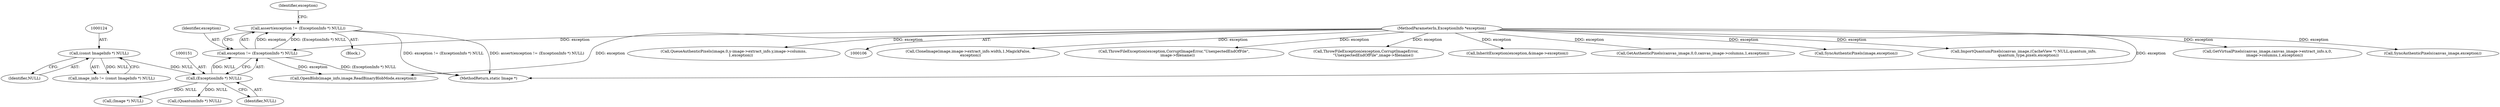 digraph "0_ImageMagick_f6e9d0d9955e85bdd7540b251cd50d598dacc5e6_21@API" {
"1000147" [label="(Call,assert(exception != (ExceptionInfo *) NULL))"];
"1000148" [label="(Call,exception != (ExceptionInfo *) NULL)"];
"1000108" [label="(MethodParameterIn,ExceptionInfo *exception)"];
"1000150" [label="(Call,(ExceptionInfo *) NULL)"];
"1000123" [label="(Call,(const ImageInfo *) NULL)"];
"1000220" [label="(Call,CloneImage(image,image->extract_info.width,1,MagickFalse,\n    exception))"];
"1000148" [label="(Call,exception != (ExceptionInfo *) NULL)"];
"1000195" [label="(Call,(Image *) NULL)"];
"1000246" [label="(Call,(QuantumInfo *) NULL)"];
"1000208" [label="(Call,ThrowFileException(exception,CorruptImageError,\"UnexpectedEndOfFile\",\n      image->filename))"];
"1000416" [label="(Call,ThrowFileException(exception,CorruptImageError,\n            \"UnexpectedEndOfFile\",image->filename))"];
"1000149" [label="(Identifier,exception)"];
"1000109" [label="(Block,)"];
"1000361" [label="(Call,InheritException(exception,&image->exception))"];
"1000426" [label="(Call,GetAuthenticPixels(canvas_image,0,0,canvas_image->columns,1,exception))"];
"1000562" [label="(Call,SyncAuthenticPixels(image,exception))"];
"1000108" [label="(MethodParameterIn,ExceptionInfo *exception)"];
"1000152" [label="(Identifier,NULL)"];
"1000444" [label="(Call,ImportQuantumPixels(canvas_image,(CacheView *) NULL,quantum_info,\n        quantum_type,pixels,exception))"];
"1000180" [label="(Call,OpenBlob(image_info,image,ReadBinaryBlobMode,exception))"];
"1000697" [label="(MethodReturn,static Image *)"];
"1000125" [label="(Identifier,NULL)"];
"1000150" [label="(Call,(ExceptionInfo *) NULL)"];
"1000487" [label="(Call,GetVirtualPixels(canvas_image,canvas_image->extract_info.x,0,\n            image->columns,1,exception))"];
"1000455" [label="(Call,SyncAuthenticPixels(canvas_image,exception))"];
"1000156" [label="(Identifier,exception)"];
"1000121" [label="(Call,image_info != (const ImageInfo *) NULL)"];
"1000123" [label="(Call,(const ImageInfo *) NULL)"];
"1000147" [label="(Call,assert(exception != (ExceptionInfo *) NULL))"];
"1000502" [label="(Call,QueueAuthenticPixels(image,0,y-image->extract_info.y,image->columns,\n            1,exception))"];
"1000147" -> "1000109"  [label="AST: "];
"1000147" -> "1000148"  [label="CFG: "];
"1000148" -> "1000147"  [label="AST: "];
"1000156" -> "1000147"  [label="CFG: "];
"1000147" -> "1000697"  [label="DDG: exception != (ExceptionInfo *) NULL"];
"1000147" -> "1000697"  [label="DDG: assert(exception != (ExceptionInfo *) NULL)"];
"1000148" -> "1000147"  [label="DDG: exception"];
"1000148" -> "1000147"  [label="DDG: (ExceptionInfo *) NULL"];
"1000148" -> "1000150"  [label="CFG: "];
"1000149" -> "1000148"  [label="AST: "];
"1000150" -> "1000148"  [label="AST: "];
"1000148" -> "1000697"  [label="DDG: (ExceptionInfo *) NULL"];
"1000108" -> "1000148"  [label="DDG: exception"];
"1000150" -> "1000148"  [label="DDG: NULL"];
"1000148" -> "1000180"  [label="DDG: exception"];
"1000108" -> "1000106"  [label="AST: "];
"1000108" -> "1000697"  [label="DDG: exception"];
"1000108" -> "1000180"  [label="DDG: exception"];
"1000108" -> "1000208"  [label="DDG: exception"];
"1000108" -> "1000220"  [label="DDG: exception"];
"1000108" -> "1000361"  [label="DDG: exception"];
"1000108" -> "1000416"  [label="DDG: exception"];
"1000108" -> "1000426"  [label="DDG: exception"];
"1000108" -> "1000444"  [label="DDG: exception"];
"1000108" -> "1000455"  [label="DDG: exception"];
"1000108" -> "1000487"  [label="DDG: exception"];
"1000108" -> "1000502"  [label="DDG: exception"];
"1000108" -> "1000562"  [label="DDG: exception"];
"1000150" -> "1000152"  [label="CFG: "];
"1000151" -> "1000150"  [label="AST: "];
"1000152" -> "1000150"  [label="AST: "];
"1000123" -> "1000150"  [label="DDG: NULL"];
"1000150" -> "1000195"  [label="DDG: NULL"];
"1000150" -> "1000246"  [label="DDG: NULL"];
"1000123" -> "1000121"  [label="AST: "];
"1000123" -> "1000125"  [label="CFG: "];
"1000124" -> "1000123"  [label="AST: "];
"1000125" -> "1000123"  [label="AST: "];
"1000121" -> "1000123"  [label="CFG: "];
"1000123" -> "1000121"  [label="DDG: NULL"];
}
